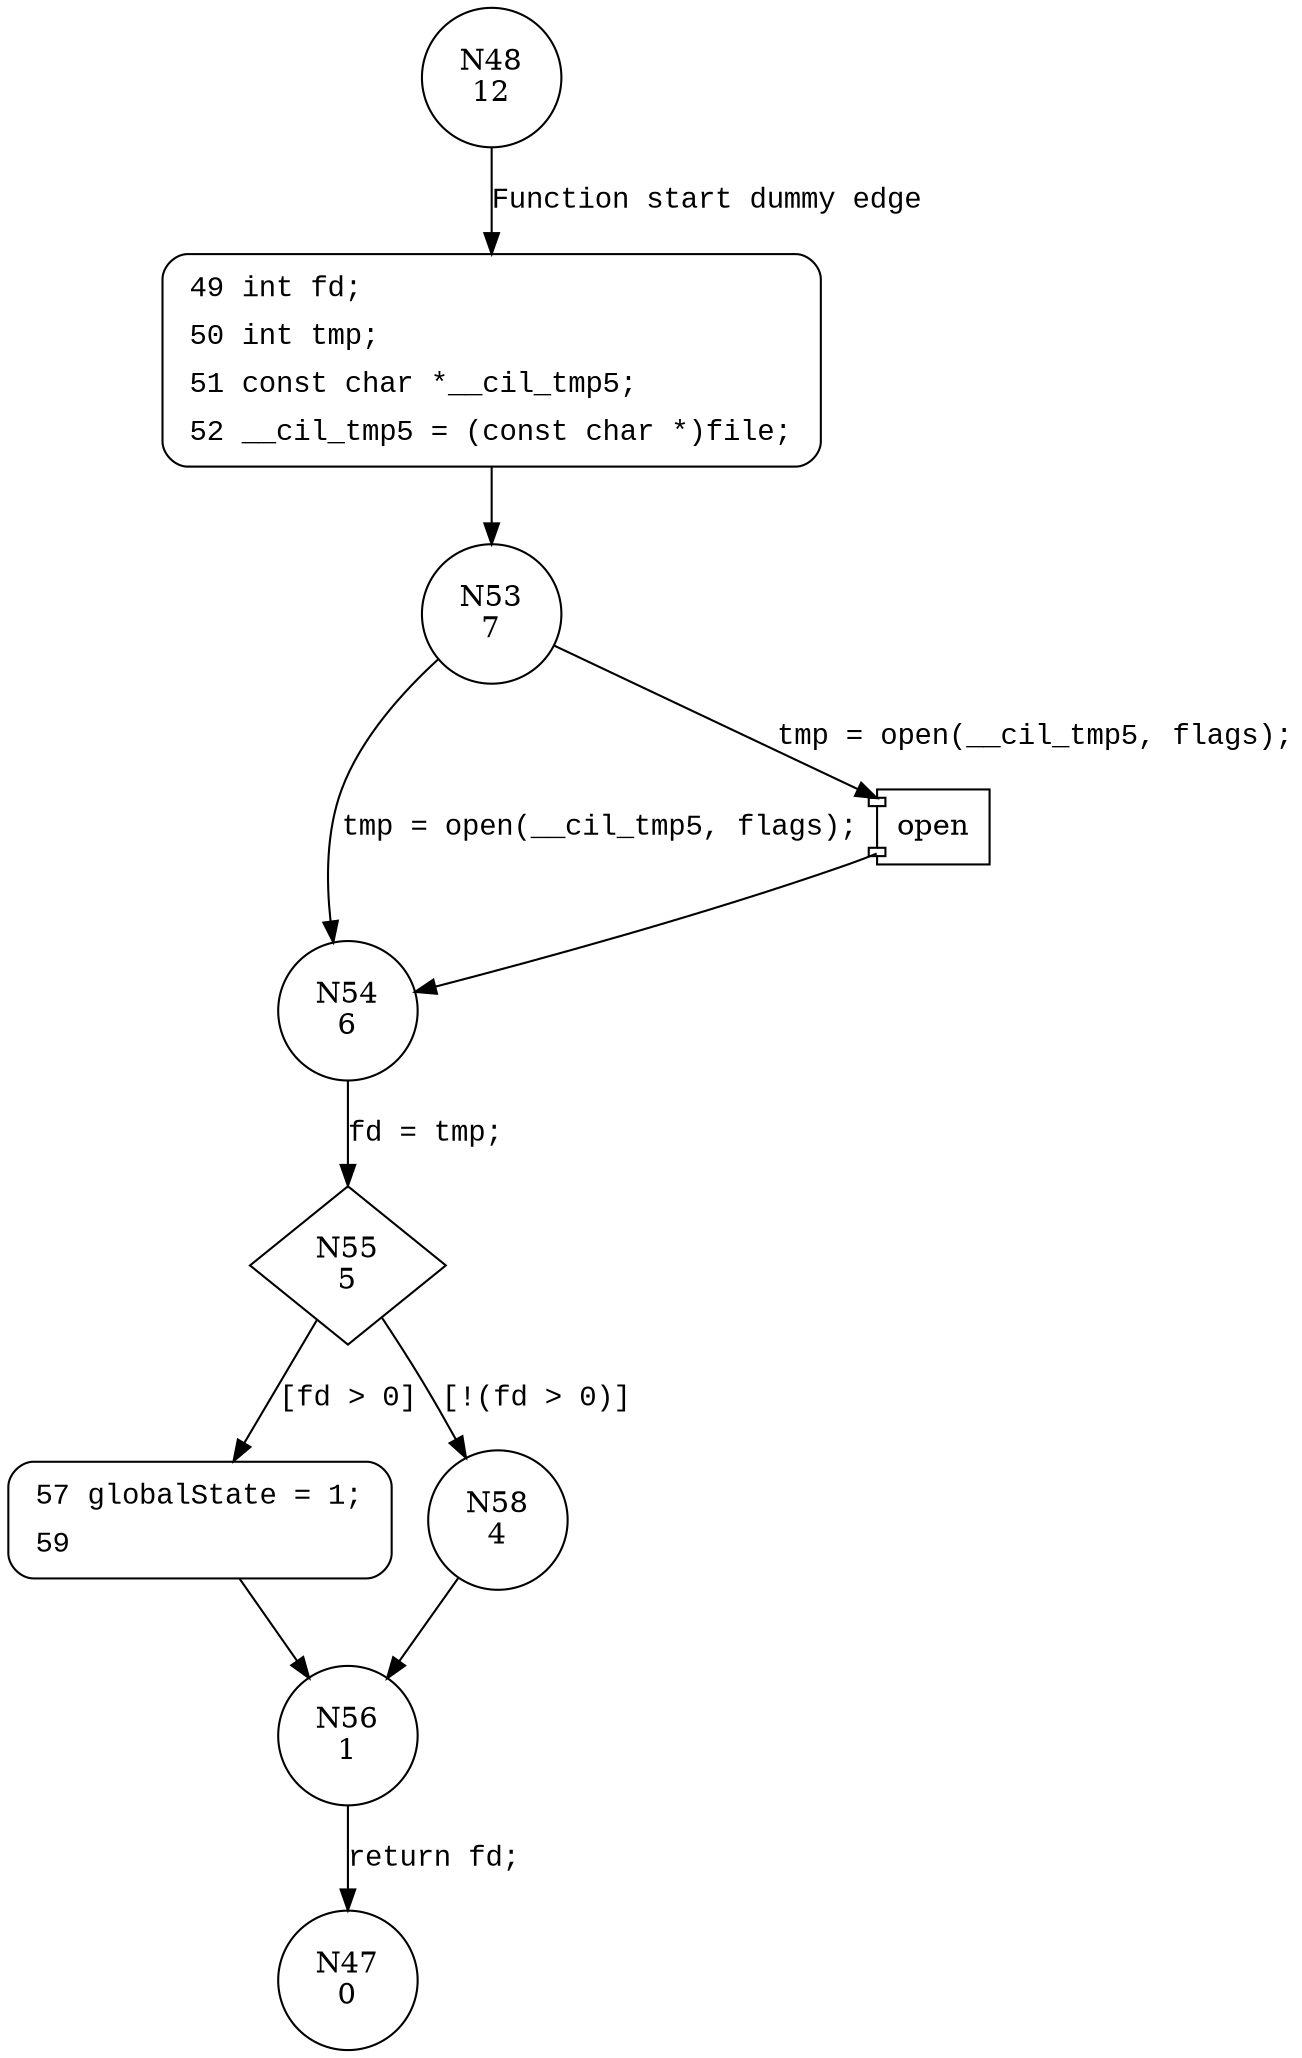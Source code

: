 digraph l_open {
48 [shape="circle" label="N48\n12"]
49 [shape="circle" label="N49\n11"]
53 [shape="circle" label="N53\n7"]
54 [shape="circle" label="N54\n6"]
55 [shape="diamond" label="N55\n5"]
57 [shape="circle" label="N57\n3"]
58 [shape="circle" label="N58\n4"]
56 [shape="circle" label="N56\n1"]
47 [shape="circle" label="N47\n0"]
49 [style="filled,bold" penwidth="1" fillcolor="white" fontname="Courier New" shape="Mrecord" label=<<table border="0" cellborder="0" cellpadding="3" bgcolor="white"><tr><td align="right">49</td><td align="left">int fd;</td></tr><tr><td align="right">50</td><td align="left">int tmp;</td></tr><tr><td align="right">51</td><td align="left">const char *__cil_tmp5;</td></tr><tr><td align="right">52</td><td align="left">__cil_tmp5 = (const char *)file;</td></tr></table>>]
49 -> 53[label=""]
57 [style="filled,bold" penwidth="1" fillcolor="white" fontname="Courier New" shape="Mrecord" label=<<table border="0" cellborder="0" cellpadding="3" bgcolor="white"><tr><td align="right">57</td><td align="left">globalState = 1;</td></tr><tr><td align="right">59</td><td align="left"></td></tr></table>>]
57 -> 56[label=""]
48 -> 49 [label="Function start dummy edge" fontname="Courier New"]
100002 [shape="component" label="open"]
53 -> 100002 [label="tmp = open(__cil_tmp5, flags);" fontname="Courier New"]
100002 -> 54 [label="" fontname="Courier New"]
53 -> 54 [label="tmp = open(__cil_tmp5, flags);" fontname="Courier New"]
54 -> 55 [label="fd = tmp;" fontname="Courier New"]
55 -> 57 [label="[fd > 0]" fontname="Courier New"]
55 -> 58 [label="[!(fd > 0)]" fontname="Courier New"]
56 -> 47 [label="return fd;" fontname="Courier New"]
58 -> 56 [label="" fontname="Courier New"]
}
